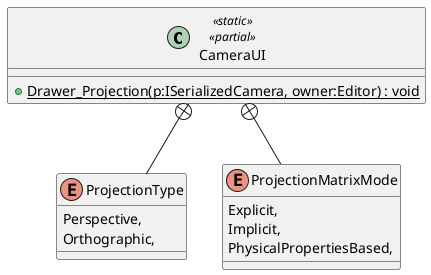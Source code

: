 @startuml
class CameraUI <<static>> <<partial>> {
    + {static} Drawer_Projection(p:ISerializedCamera, owner:Editor) : void
}
enum ProjectionType {
    Perspective,
    Orthographic,
}
enum ProjectionMatrixMode {
    Explicit,
    Implicit,
    PhysicalPropertiesBased,
}
CameraUI +-- ProjectionType
CameraUI +-- ProjectionMatrixMode
@enduml
